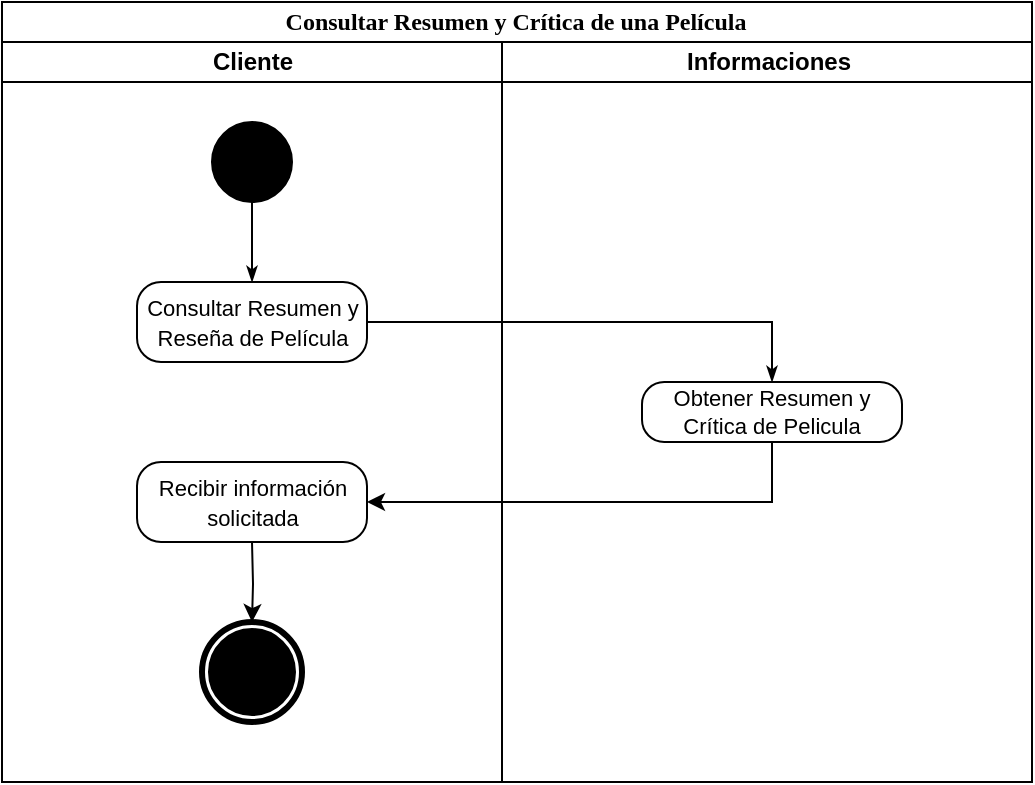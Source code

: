 <mxfile version="14.4.5" type="device"><diagram name="Page-1" id="0783ab3e-0a74-02c8-0abd-f7b4e66b4bec"><mxGraphModel dx="1278" dy="530" grid="1" gridSize="10" guides="1" tooltips="1" connect="1" arrows="1" fold="1" page="1" pageScale="1" pageWidth="850" pageHeight="1100" background="#ffffff" math="0" shadow="0"><root><mxCell id="0"/><mxCell id="1" parent="0"/><mxCell id="1c1d494c118603dd-1" value="Consultar Resumen y Crítica de una Película&amp;nbsp;" style="swimlane;html=1;childLayout=stackLayout;startSize=20;rounded=0;shadow=0;comic=0;labelBackgroundColor=none;strokeWidth=1;fontFamily=Verdana;fontSize=12;align=center;" parent="1" vertex="1"><mxGeometry x="40" y="40" width="515" height="390" as="geometry"/></mxCell><mxCell id="1c1d494c118603dd-2" value="Cliente" style="swimlane;html=1;startSize=20;" parent="1c1d494c118603dd-1" vertex="1"><mxGeometry y="20" width="250" height="370" as="geometry"/></mxCell><mxCell id="Tj9fc9_SL6Puyq0dAb6u-1" value="&lt;font style=&quot;font-size: 11px&quot;&gt;Consultar Resumen y Reseña de Película&lt;/font&gt;" style="rounded=1;whiteSpace=wrap;html=1;shadow=0;comic=0;labelBackgroundColor=none;strokeWidth=1;fontFamily=Helvetica;fontSize=12;align=center;arcSize=30;" parent="1c1d494c118603dd-2" vertex="1"><mxGeometry x="67.5" y="120" width="115" height="40" as="geometry"/></mxCell><mxCell id="60571a20871a0731-4" value="" style="ellipse;whiteSpace=wrap;html=1;rounded=0;shadow=0;comic=0;labelBackgroundColor=none;strokeWidth=1;fillColor=#000000;fontFamily=Helvetica;fontSize=12;align=center;" parent="1c1d494c118603dd-2" vertex="1"><mxGeometry x="105" y="40" width="40" height="40" as="geometry"/></mxCell><mxCell id="1c1d494c118603dd-27" style="edgeStyle=orthogonalEdgeStyle;rounded=0;html=1;labelBackgroundColor=none;startArrow=none;startFill=0;startSize=5;endArrow=classicThin;endFill=1;endSize=5;jettySize=auto;orthogonalLoop=1;strokeWidth=1;fontFamily=Helvetica;fontSize=12;entryX=0.5;entryY=0;entryDx=0;entryDy=0;" parent="1c1d494c118603dd-2" source="60571a20871a0731-4" target="Tj9fc9_SL6Puyq0dAb6u-1" edge="1"><mxGeometry relative="1" as="geometry"><mxPoint x="125" y="110" as="targetPoint"/></mxGeometry></mxCell><mxCell id="Uf3dyHNlKImh2pP6pc8h-1" value="&lt;span style=&quot;font-size: 11px&quot;&gt;Recibir información solicitada&lt;/span&gt;" style="rounded=1;whiteSpace=wrap;html=1;shadow=0;comic=0;labelBackgroundColor=none;strokeWidth=1;fontFamily=Helvetica;fontSize=12;align=center;arcSize=30;" parent="1c1d494c118603dd-2" vertex="1"><mxGeometry x="67.5" y="210" width="115" height="40" as="geometry"/></mxCell><mxCell id="Uf3dyHNlKImh2pP6pc8h-2" style="edgeStyle=orthogonalEdgeStyle;rounded=0;orthogonalLoop=1;jettySize=auto;html=1;entryX=0.5;entryY=0;entryDx=0;entryDy=0;exitX=0.5;exitY=1;exitDx=0;exitDy=0;fontFamily=Helvetica;" parent="1c1d494c118603dd-2" target="Uf3dyHNlKImh2pP6pc8h-3" edge="1"><mxGeometry relative="1" as="geometry"><mxPoint x="125" y="250" as="sourcePoint"/><mxPoint x="-165" y="230" as="targetPoint"/></mxGeometry></mxCell><mxCell id="Uf3dyHNlKImh2pP6pc8h-3" value="" style="shape=mxgraph.bpmn.shape;html=1;verticalLabelPosition=bottom;labelBackgroundColor=#ffffff;verticalAlign=top;align=center;perimeter=ellipsePerimeter;outlineConnect=0;outline=end;symbol=terminate;fontFamily=Helvetica;" parent="1c1d494c118603dd-2" vertex="1"><mxGeometry x="100" y="290" width="50" height="50" as="geometry"/></mxCell><mxCell id="1c1d494c118603dd-28" style="edgeStyle=orthogonalEdgeStyle;rounded=0;html=1;entryX=0.5;entryY=0;labelBackgroundColor=none;startArrow=none;startFill=0;startSize=5;endArrow=classicThin;endFill=1;endSize=5;jettySize=auto;orthogonalLoop=1;strokeWidth=1;fontFamily=Helvetica;fontSize=12;entryDx=0;entryDy=0;exitX=1;exitY=0.5;exitDx=0;exitDy=0;" parent="1c1d494c118603dd-1" source="Tj9fc9_SL6Puyq0dAb6u-1" target="1c1d494c118603dd-6" edge="1"><mxGeometry relative="1" as="geometry"><Array as="points"><mxPoint x="385" y="160"/></Array><mxPoint x="190" y="155" as="sourcePoint"/><mxPoint x="353.5" y="180" as="targetPoint"/></mxGeometry></mxCell><mxCell id="1c1d494c118603dd-3" value="Informaciones" style="swimlane;html=1;startSize=20;" parent="1c1d494c118603dd-1" vertex="1"><mxGeometry x="250" y="20" width="265" height="370" as="geometry"/></mxCell><mxCell id="1c1d494c118603dd-6" value="Obtener Resumen y Crítica de Pelicula" style="rounded=1;whiteSpace=wrap;html=1;shadow=0;comic=0;labelBackgroundColor=none;strokeWidth=1;fontFamily=Helvetica;fontSize=11;align=center;arcSize=37;" parent="1c1d494c118603dd-3" vertex="1"><mxGeometry x="70" y="170" width="130" height="30" as="geometry"/></mxCell><mxCell id="2JhK4XsdEuzoDTgycAD7-19" style="edgeStyle=orthogonalEdgeStyle;rounded=0;orthogonalLoop=1;jettySize=auto;html=1;exitX=0.5;exitY=1;exitDx=0;exitDy=0;entryX=0.5;entryY=0;entryDx=0;entryDy=0;" parent="1c1d494c118603dd-3" edge="1"><mxGeometry relative="1" as="geometry"><mxPoint x="125" y="670" as="sourcePoint"/></mxGeometry></mxCell><mxCell id="30DSjPyulAOG6A4NxQfG-1" style="edgeStyle=orthogonalEdgeStyle;rounded=0;orthogonalLoop=1;jettySize=auto;html=1;entryX=1;entryY=0.5;entryDx=0;entryDy=0;" parent="1c1d494c118603dd-1" source="1c1d494c118603dd-6" target="Uf3dyHNlKImh2pP6pc8h-1" edge="1"><mxGeometry relative="1" as="geometry"><Array as="points"><mxPoint x="385" y="250"/></Array></mxGeometry></mxCell></root></mxGraphModel></diagram></mxfile>